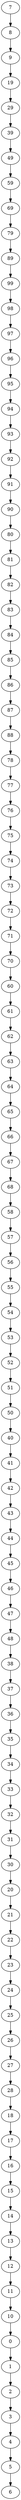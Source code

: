 digraph my_graph {
7 [label=7]
8 [label=8]
9 [label=9]
19 [label=19]
29 [label=29]
39 [label=39]
49 [label=49]
59 [label=59]
69 [label=69]
79 [label=79]
89 [label=89]
99 [label=99]
98 [label=98]
97 [label=97]
96 [label=96]
95 [label=95]
94 [label=94]
93 [label=93]
92 [label=92]
91 [label=91]
90 [label=90]
80 [label=80]
81 [label=81]
82 [label=82]
83 [label=83]
84 [label=84]
85 [label=85]
86 [label=86]
87 [label=87]
88 [label=88]
78 [label=78]
77 [label=77]
76 [label=76]
75 [label=75]
74 [label=74]
73 [label=73]
72 [label=72]
71 [label=71]
70 [label=70]
60 [label=60]
61 [label=61]
62 [label=62]
63 [label=63]
64 [label=64]
65 [label=65]
66 [label=66]
67 [label=67]
68 [label=68]
58 [label=58]
57 [label=57]
56 [label=56]
55 [label=55]
54 [label=54]
53 [label=53]
52 [label=52]
51 [label=51]
50 [label=50]
40 [label=40]
41 [label=41]
42 [label=42]
43 [label=43]
44 [label=44]
45 [label=45]
46 [label=46]
47 [label=47]
48 [label=48]
38 [label=38]
37 [label=37]
36 [label=36]
35 [label=35]
34 [label=34]
33 [label=33]
32 [label=32]
31 [label=31]
30 [label=30]
20 [label=20]
21 [label=21]
22 [label=22]
23 [label=23]
24 [label=24]
25 [label=25]
26 [label=26]
27 [label=27]
28 [label=28]
18 [label=18]
17 [label=17]
16 [label=16]
15 [label=15]
14 [label=14]
13 [label=13]
12 [label=12]
11 [label=11]
10 [label=10]
0 [label=0]
1 [label=1]
2 [label=2]
3 [label=3]
4 [label=4]
5 [label=5]
6 [label=6]
7->8
8->9
9->19
19->29
29->39
39->49
49->59
59->69
69->79
79->89
89->99
99->98
98->97
97->96
96->95
95->94
94->93
93->92
92->91
91->90
90->80
80->81
81->82
82->83
83->84
84->85
85->86
86->87
87->88
88->78
78->77
77->76
76->75
75->74
74->73
73->72
72->71
71->70
70->60
60->61
61->62
62->63
63->64
64->65
65->66
66->67
67->68
68->58
58->57
57->56
56->55
55->54
54->53
53->52
52->51
51->50
50->40
40->41
41->42
42->43
43->44
44->45
45->46
46->47
47->48
48->38
38->37
37->36
36->35
35->34
34->33
33->32
32->31
31->30
30->20
20->21
21->22
22->23
23->24
24->25
25->26
26->27
27->28
28->18
18->17
17->16
16->15
15->14
14->13
13->12
12->11
11->10
10->0
0->1
1->2
2->3
3->4
4->5
5->6
}